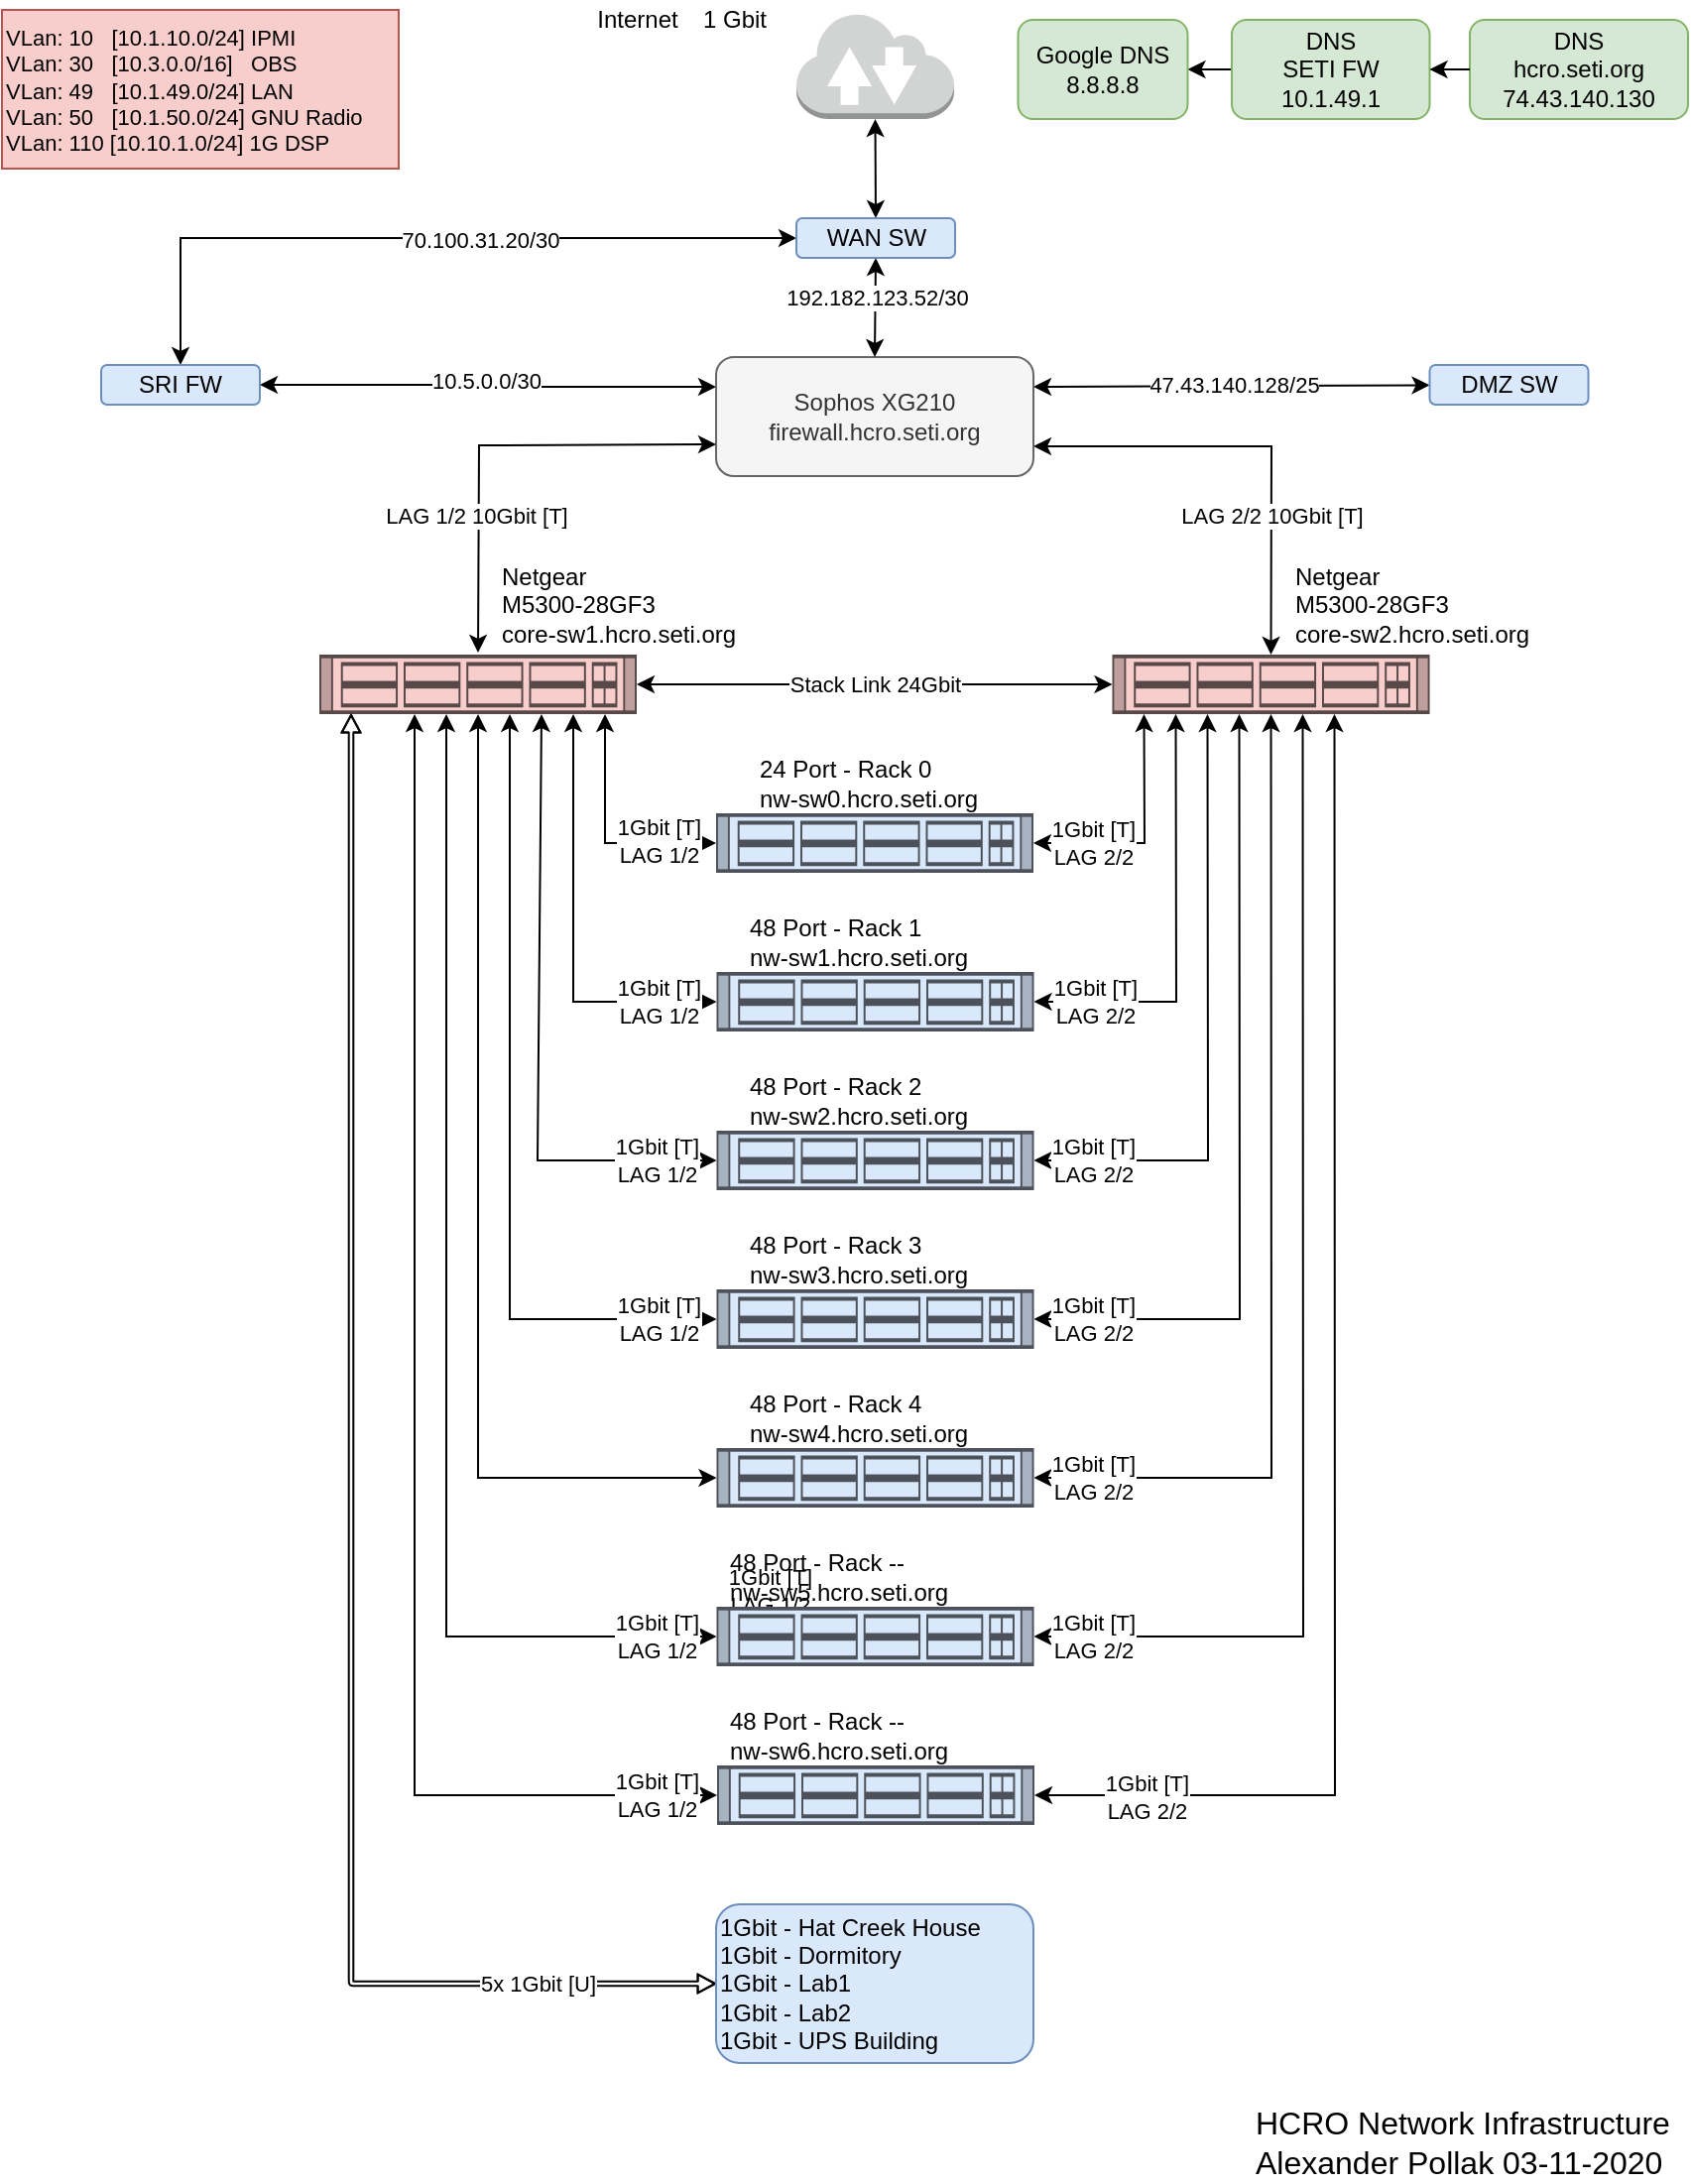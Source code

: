 <mxfile version="13.7.9" type="device"><diagram id="acVlcwg54Op8fTkylgdc" name="Page-1"><mxGraphModel dx="1106" dy="900" grid="1" gridSize="10" guides="1" tooltips="1" connect="1" arrows="1" fold="1" page="1" pageScale="1" pageWidth="850" pageHeight="1100" math="0" shadow="0"><root><mxCell id="0"/><mxCell id="1" parent="0"/><mxCell id="Hm1WOY6nIJTZlzuOTEKv-63" style="edgeStyle=none;rounded=0;orthogonalLoop=1;jettySize=auto;html=1;exitX=0.5;exitY=1;exitDx=0;exitDy=0;exitPerimeter=0;entryX=0.5;entryY=0;entryDx=0;entryDy=0;startArrow=classic;startFill=1;" parent="1" source="-Wp-BzOfsB0NkwMg3vQa-1" target="Hm1WOY6nIJTZlzuOTEKv-62" edge="1"><mxGeometry relative="1" as="geometry"/></mxCell><mxCell id="-Wp-BzOfsB0NkwMg3vQa-1" value="" style="outlineConnect=0;dashed=0;verticalLabelPosition=bottom;verticalAlign=top;align=center;html=1;shape=mxgraph.aws3.internet_2;fillColor=#D2D3D3;gradientColor=none;" parent="1" vertex="1"><mxGeometry x="400.5" y="6" width="79.5" height="54" as="geometry"/></mxCell><mxCell id="QnEzOyH5O82RgATfIk3K-3" style="edgeStyle=orthogonalEdgeStyle;rounded=0;orthogonalLoop=1;jettySize=auto;html=1;exitX=0;exitY=0.25;exitDx=0;exitDy=0;startArrow=classic;startFill=1;" parent="1" source="-Wp-BzOfsB0NkwMg3vQa-2" target="-Wp-BzOfsB0NkwMg3vQa-12" edge="1"><mxGeometry relative="1" as="geometry"/></mxCell><mxCell id="QnEzOyH5O82RgATfIk3K-20" value="10.5.0.0/30" style="edgeLabel;html=1;align=center;verticalAlign=middle;resizable=0;points=[];" parent="QnEzOyH5O82RgATfIk3K-3" vertex="1" connectable="0"><mxGeometry x="0.018" y="-2" relative="1" as="geometry"><mxPoint as="offset"/></mxGeometry></mxCell><mxCell id="Hm1WOY6nIJTZlzuOTEKv-7" style="edgeStyle=none;rounded=0;orthogonalLoop=1;jettySize=auto;html=1;exitX=1;exitY=0.75;exitDx=0;exitDy=0;entryX=0.5;entryY=0;entryDx=0;entryDy=0;startArrow=classic;startFill=1;" parent="1" source="-Wp-BzOfsB0NkwMg3vQa-2" target="Hm1WOY6nIJTZlzuOTEKv-6" edge="1"><mxGeometry relative="1" as="geometry"><Array as="points"><mxPoint x="640" y="225"/></Array></mxGeometry></mxCell><mxCell id="Hm1WOY6nIJTZlzuOTEKv-21" value="LAG 2/2 10Gbit [T]" style="edgeLabel;html=1;align=center;verticalAlign=middle;resizable=0;points=[];" parent="Hm1WOY6nIJTZlzuOTEKv-7" vertex="1" connectable="0"><mxGeometry x="0.067" y="-38" relative="1" as="geometry"><mxPoint x="37.75" y="35.09" as="offset"/></mxGeometry></mxCell><mxCell id="Hm1WOY6nIJTZlzuOTEKv-10" style="edgeStyle=none;rounded=0;orthogonalLoop=1;jettySize=auto;html=1;exitX=1;exitY=0.25;exitDx=0;exitDy=0;startArrow=classic;startFill=1;" parent="1" source="-Wp-BzOfsB0NkwMg3vQa-2" target="Hm1WOY6nIJTZlzuOTEKv-9" edge="1"><mxGeometry relative="1" as="geometry"/></mxCell><mxCell id="Hm1WOY6nIJTZlzuOTEKv-11" value="47.43.140.128/25" style="edgeLabel;html=1;align=center;verticalAlign=middle;resizable=0;points=[];" parent="Hm1WOY6nIJTZlzuOTEKv-10" vertex="1" connectable="0"><mxGeometry x="0.011" y="1" relative="1" as="geometry"><mxPoint as="offset"/></mxGeometry></mxCell><mxCell id="-Wp-BzOfsB0NkwMg3vQa-2" value="Sophos XG210&lt;br&gt;firewall.hcro.seti.org" style="rounded=1;whiteSpace=wrap;html=1;fillColor=#f5f5f5;strokeColor=#666666;fontColor=#333333;" parent="1" vertex="1"><mxGeometry x="360" y="180" width="160" height="60" as="geometry"/></mxCell><mxCell id="-Wp-BzOfsB0NkwMg3vQa-3" value="" style="endArrow=classic;startArrow=classic;html=1;entryX=0.5;entryY=0;entryDx=0;entryDy=0;exitX=0.5;exitY=1;exitDx=0;exitDy=0;" parent="1" source="Hm1WOY6nIJTZlzuOTEKv-62" target="-Wp-BzOfsB0NkwMg3vQa-2" edge="1"><mxGeometry width="50" height="50" relative="1" as="geometry"><mxPoint x="425" y="100" as="sourcePoint"/><mxPoint x="160" y="280" as="targetPoint"/></mxGeometry></mxCell><mxCell id="QnEzOyH5O82RgATfIk3K-26" value="192.182.123.52/30" style="edgeLabel;html=1;align=center;verticalAlign=middle;resizable=0;points=[];" parent="-Wp-BzOfsB0NkwMg3vQa-3" vertex="1" connectable="0"><mxGeometry x="-0.036" y="-1" relative="1" as="geometry"><mxPoint x="0.99" y="-4.16" as="offset"/></mxGeometry></mxCell><mxCell id="Hm1WOY6nIJTZlzuOTEKv-64" style="edgeStyle=none;rounded=0;orthogonalLoop=1;jettySize=auto;html=1;exitX=0.5;exitY=0;exitDx=0;exitDy=0;entryX=0;entryY=0.5;entryDx=0;entryDy=0;startArrow=classic;startFill=1;" parent="1" source="-Wp-BzOfsB0NkwMg3vQa-12" target="Hm1WOY6nIJTZlzuOTEKv-62" edge="1"><mxGeometry relative="1" as="geometry"><Array as="points"><mxPoint x="90" y="120"/></Array></mxGeometry></mxCell><mxCell id="Hm1WOY6nIJTZlzuOTEKv-66" value="70.100.31.20/30" style="edgeLabel;html=1;align=center;verticalAlign=middle;resizable=0;points=[];" parent="Hm1WOY6nIJTZlzuOTEKv-64" vertex="1" connectable="0"><mxGeometry x="0.146" y="-1" relative="1" as="geometry"><mxPoint as="offset"/></mxGeometry></mxCell><mxCell id="-Wp-BzOfsB0NkwMg3vQa-12" value="SRI FW" style="rounded=1;whiteSpace=wrap;html=1;fillColor=#dae8fc;strokeColor=#6c8ebf;" parent="1" vertex="1"><mxGeometry x="50" y="184" width="80" height="20" as="geometry"/></mxCell><mxCell id="W76YgXxEqbnLoTMk_vsw-1" value="Internet" style="text;html=1;align=center;verticalAlign=middle;resizable=0;points=[];autosize=1;" parent="1" vertex="1"><mxGeometry x="290" width="60" height="20" as="geometry"/></mxCell><mxCell id="W76YgXxEqbnLoTMk_vsw-2" value="1 Gbit" style="text;html=1;align=center;verticalAlign=middle;resizable=0;points=[];autosize=1;" parent="1" vertex="1"><mxGeometry x="344.25" width="50" height="20" as="geometry"/></mxCell><mxCell id="QnEzOyH5O82RgATfIk3K-8" style="edgeStyle=orthogonalEdgeStyle;rounded=0;orthogonalLoop=1;jettySize=auto;html=1;exitX=0;exitY=0.75;exitDx=0;exitDy=0;startArrow=classic;startFill=1;entryX=0.5;entryY=0;entryDx=0;entryDy=0;" parent="1" edge="1"><mxGeometry relative="1" as="geometry"><mxPoint x="360" y="224" as="sourcePoint"/><mxPoint x="240" y="329" as="targetPoint"/></mxGeometry></mxCell><mxCell id="Hm1WOY6nIJTZlzuOTEKv-20" value="LAG 1/2 10Gbit [T]" style="edgeLabel;html=1;align=center;verticalAlign=middle;resizable=0;points=[];" parent="QnEzOyH5O82RgATfIk3K-8" vertex="1" connectable="0"><mxGeometry x="0.067" y="35" relative="1" as="geometry"><mxPoint x="-37" y="35" as="offset"/></mxGeometry></mxCell><mxCell id="QnEzOyH5O82RgATfIk3K-43" value="DNS&lt;br&gt;hcro.seti.org&lt;br&gt;74.43.140.130" style="rounded=1;whiteSpace=wrap;html=1;fillColor=#d5e8d4;strokeColor=#82b366;" parent="1" vertex="1"><mxGeometry x="740" y="10" width="110" height="50" as="geometry"/></mxCell><mxCell id="QnEzOyH5O82RgATfIk3K-46" style="edgeStyle=orthogonalEdgeStyle;rounded=0;orthogonalLoop=1;jettySize=auto;html=1;entryX=0;entryY=0.5;entryDx=0;entryDy=0;startArrow=classic;startFill=1;endArrow=none;endFill=0;" parent="1" source="QnEzOyH5O82RgATfIk3K-44" target="QnEzOyH5O82RgATfIk3K-43" edge="1"><mxGeometry relative="1" as="geometry"/></mxCell><mxCell id="QnEzOyH5O82RgATfIk3K-47" style="edgeStyle=orthogonalEdgeStyle;rounded=0;orthogonalLoop=1;jettySize=auto;html=1;entryX=1;entryY=0.5;entryDx=0;entryDy=0;startArrow=none;startFill=0;endArrow=classic;endFill=1;" parent="1" source="QnEzOyH5O82RgATfIk3K-44" target="QnEzOyH5O82RgATfIk3K-45" edge="1"><mxGeometry relative="1" as="geometry"/></mxCell><mxCell id="QnEzOyH5O82RgATfIk3K-44" value="DNS&lt;br&gt;SETI FW&lt;br&gt;10.1.49.1" style="rounded=1;whiteSpace=wrap;html=1;fillColor=#d5e8d4;strokeColor=#82b366;" parent="1" vertex="1"><mxGeometry x="620" y="10" width="99.75" height="50" as="geometry"/></mxCell><mxCell id="QnEzOyH5O82RgATfIk3K-45" value="Google DNS&lt;br&gt;8.8.8.8" style="rounded=1;whiteSpace=wrap;html=1;fillColor=#d5e8d4;strokeColor=#82b366;" parent="1" vertex="1"><mxGeometry x="512.25" y="10" width="85.5" height="50" as="geometry"/></mxCell><mxCell id="Hm1WOY6nIJTZlzuOTEKv-28" style="edgeStyle=none;rounded=0;orthogonalLoop=1;jettySize=auto;html=1;exitX=0.7;exitY=1;exitDx=0;exitDy=0;entryX=0;entryY=0.5;entryDx=0;entryDy=0;startArrow=classic;startFill=1;" parent="1" source="pl-7MKPq9duxqX2L7ix8-8" target="Hm1WOY6nIJTZlzuOTEKv-15" edge="1"><mxGeometry relative="1" as="geometry"><Array as="points"><mxPoint x="270" y="585"/></Array></mxGeometry></mxCell><mxCell id="Hm1WOY6nIJTZlzuOTEKv-39" value="1Gbit [T]&lt;br&gt;LAG 1/2" style="edgeLabel;html=1;align=center;verticalAlign=middle;resizable=0;points=[];" parent="Hm1WOY6nIJTZlzuOTEKv-28" vertex="1" connectable="0"><mxGeometry x="0.418" y="39" relative="1" as="geometry"><mxPoint x="20.99" y="1.33" as="offset"/></mxGeometry></mxCell><mxCell id="Hm1WOY6nIJTZlzuOTEKv-32" style="edgeStyle=none;rounded=0;orthogonalLoop=1;jettySize=auto;html=1;exitX=0.5;exitY=1;exitDx=0;exitDy=0;entryX=0;entryY=0.5;entryDx=0;entryDy=0;startArrow=classic;startFill=1;" parent="1" source="pl-7MKPq9duxqX2L7ix8-8" target="Hm1WOY6nIJTZlzuOTEKv-14" edge="1"><mxGeometry relative="1" as="geometry"><Array as="points"><mxPoint x="240" y="745"/></Array></mxGeometry></mxCell><mxCell id="Hm1WOY6nIJTZlzuOTEKv-43" value="1Gbit [T]&lt;br&gt;LAG 1/2" style="edgeLabel;html=1;align=center;verticalAlign=middle;resizable=0;points=[];" parent="Hm1WOY6nIJTZlzuOTEKv-32" vertex="1" connectable="0"><mxGeometry x="0.523" y="57" relative="1" as="geometry"><mxPoint x="90" y="57" as="offset"/></mxGeometry></mxCell><mxCell id="Hm1WOY6nIJTZlzuOTEKv-35" style="edgeStyle=none;rounded=0;orthogonalLoop=1;jettySize=auto;html=1;exitX=0.4;exitY=1;exitDx=0;exitDy=0;entryX=0;entryY=0.5;entryDx=0;entryDy=0;startArrow=classic;startFill=1;" parent="1" source="pl-7MKPq9duxqX2L7ix8-8" target="Hm1WOY6nIJTZlzuOTEKv-33" edge="1"><mxGeometry relative="1" as="geometry"><Array as="points"><mxPoint x="224" y="825"/></Array></mxGeometry></mxCell><mxCell id="Hm1WOY6nIJTZlzuOTEKv-45" value="1Gbit [T]&lt;br&gt;LAG 1/2" style="edgeLabel;html=1;align=center;verticalAlign=middle;resizable=0;points=[];" parent="Hm1WOY6nIJTZlzuOTEKv-35" vertex="1" connectable="0"><mxGeometry x="0.863" y="1" relative="1" as="geometry"><mxPoint x="11" y="1" as="offset"/></mxGeometry></mxCell><mxCell id="pl-7MKPq9duxqX2L7ix8-8" value="" style="shape=mxgraph.rack.cisco.cisco_nexus_3048_switch;html=1;labelPosition=right;align=left;spacingLeft=15;dashed=0;shadow=0;fillColor=#f8cecc;strokeColor=#b85450;points=[[0.25,0],[0.5,0],[0.75,0],[0,0.25],[0,0.5],[0,0.75],[0.1,1],[0.2,1],[0.3,1],[0.4,1],[0.5,1],[0.6,1],[0.7,1],[0.8,1],[0.9,1],[1,0.25],[1,0.5],[1,0.75]]" parent="1" vertex="1"><mxGeometry x="160" y="330" width="160" height="30" as="geometry"/></mxCell><mxCell id="pl-7MKPq9duxqX2L7ix8-22" value="Netgear&lt;br&gt;M5300-28GF3&lt;br&gt;core-sw1.hcro.seti.org" style="text;html=1;align=left;verticalAlign=middle;resizable=0;points=[];autosize=1;" parent="1" vertex="1"><mxGeometry x="250" y="280" width="130" height="50" as="geometry"/></mxCell><mxCell id="pl-7MKPq9duxqX2L7ix8-30" value="" style="shape=flexArrow;html=1;strokeColor=#000000;startArrow=block;sourcePerimeterSpacing=0;strokeWidth=1;endWidth=6.122;startWidth=6.122;targetPerimeterSpacing=0;startSize=2.571;width=2.286;endSize=2.571;exitX=0.1;exitY=1;exitDx=0;exitDy=0;entryX=0;entryY=0.5;entryDx=0;entryDy=0;" parent="1" source="pl-7MKPq9duxqX2L7ix8-8" target="Hm1WOY6nIJTZlzuOTEKv-61" edge="1"><mxGeometry width="50" height="50" relative="1" as="geometry"><mxPoint x="170" y="1020" as="sourcePoint"/><mxPoint x="259" y="1020" as="targetPoint"/><Array as="points"><mxPoint x="176" y="1000"/></Array></mxGeometry></mxCell><mxCell id="pl-7MKPq9duxqX2L7ix8-31" value="5x 1Gbit [U]" style="edgeLabel;html=1;align=center;verticalAlign=middle;resizable=0;points=[];" parent="pl-7MKPq9duxqX2L7ix8-30" vertex="1" connectable="0"><mxGeometry x="0.264" relative="1" as="geometry"><mxPoint x="94" y="119.17" as="offset"/></mxGeometry></mxCell><mxCell id="pl-7MKPq9duxqX2L7ix8-35" value="&lt;span style=&quot;font-size: 11px&quot;&gt;VLan: 10&amp;nbsp; &amp;nbsp;[10.1.10.0/24] IPMI&lt;/span&gt;&lt;br style=&quot;font-size: 11px&quot;&gt;&lt;div style=&quot;font-size: 11px&quot;&gt;VLan: 30&amp;nbsp; &amp;nbsp;[10.3.0.0/16]&amp;nbsp; &amp;nbsp;OBS&lt;/div&gt;&lt;div style=&quot;font-size: 11px&quot;&gt;VLan: 49&amp;nbsp; &amp;nbsp;[10.1.49.0/24] LAN&lt;/div&gt;&lt;div style=&quot;font-size: 11px&quot;&gt;VLan: 50&amp;nbsp; &amp;nbsp;[10.1.50.0/24] GNU Radio&lt;/div&gt;&lt;div style=&quot;font-size: 11px&quot;&gt;&lt;span&gt;VLan: 110 [10.10.1.0/24] 1G DSP&lt;/span&gt;&lt;/div&gt;" style="text;html=1;align=left;verticalAlign=middle;resizable=0;points=[];autosize=1;fillColor=#f8cecc;strokeColor=#b85450;" parent="1" vertex="1"><mxGeometry y="5" width="200" height="80" as="geometry"/></mxCell><mxCell id="Hm1WOY6nIJTZlzuOTEKv-8" value="Stack Link 24Gbit" style="edgeStyle=none;rounded=0;orthogonalLoop=1;jettySize=auto;html=1;exitX=0;exitY=0.5;exitDx=0;exitDy=0;entryX=1;entryY=0.5;entryDx=0;entryDy=0;startArrow=classic;startFill=1;" parent="1" source="Hm1WOY6nIJTZlzuOTEKv-6" target="pl-7MKPq9duxqX2L7ix8-8" edge="1"><mxGeometry relative="1" as="geometry"/></mxCell><mxCell id="Hm1WOY6nIJTZlzuOTEKv-22" value="1Gbit [T]&lt;br&gt;LAG 2/2" style="edgeStyle=none;rounded=0;orthogonalLoop=1;jettySize=auto;html=1;exitX=0.1;exitY=1;exitDx=0;exitDy=0;entryX=1;entryY=0.5;entryDx=0;entryDy=0;startArrow=classic;startFill=1;" parent="1" source="Hm1WOY6nIJTZlzuOTEKv-6" target="Hm1WOY6nIJTZlzuOTEKv-12" edge="1"><mxGeometry x="0.504" relative="1" as="geometry"><Array as="points"><mxPoint x="576" y="425"/></Array><mxPoint as="offset"/></mxGeometry></mxCell><mxCell id="Hm1WOY6nIJTZlzuOTEKv-26" value="1Gbit [T]&lt;br&gt;LAG 2/2" style="edgeStyle=none;rounded=0;orthogonalLoop=1;jettySize=auto;html=1;exitX=0.3;exitY=1;exitDx=0;exitDy=0;entryX=1;entryY=0.5;entryDx=0;entryDy=0;startArrow=classic;startFill=1;" parent="1" source="Hm1WOY6nIJTZlzuOTEKv-6" target="Hm1WOY6nIJTZlzuOTEKv-15" edge="1"><mxGeometry x="0.81" relative="1" as="geometry"><Array as="points"><mxPoint x="608" y="585"/><mxPoint x="540" y="585"/></Array><mxPoint as="offset"/></mxGeometry></mxCell><mxCell id="Hm1WOY6nIJTZlzuOTEKv-27" style="edgeStyle=none;rounded=0;orthogonalLoop=1;jettySize=auto;html=1;exitX=0.2;exitY=1;exitDx=0;exitDy=0;entryX=1;entryY=0.5;entryDx=0;entryDy=0;startArrow=classic;startFill=1;" parent="1" source="Hm1WOY6nIJTZlzuOTEKv-6" target="Hm1WOY6nIJTZlzuOTEKv-13" edge="1"><mxGeometry relative="1" as="geometry"><Array as="points"><mxPoint x="592" y="505"/></Array></mxGeometry></mxCell><mxCell id="Hm1WOY6nIJTZlzuOTEKv-37" value="1Gbit [T]&lt;br&gt;LAG 2/2" style="edgeLabel;html=1;align=center;verticalAlign=middle;resizable=0;points=[];" parent="Hm1WOY6nIJTZlzuOTEKv-27" vertex="1" connectable="0"><mxGeometry x="0.658" y="-1" relative="1" as="geometry"><mxPoint x="-7" y="1" as="offset"/></mxGeometry></mxCell><mxCell id="Hm1WOY6nIJTZlzuOTEKv-29" style="edgeStyle=none;rounded=0;orthogonalLoop=1;jettySize=auto;html=1;exitX=0.4;exitY=1;exitDx=0;exitDy=0;entryX=1;entryY=0.5;entryDx=0;entryDy=0;startArrow=classic;startFill=1;" parent="1" source="Hm1WOY6nIJTZlzuOTEKv-6" target="Hm1WOY6nIJTZlzuOTEKv-16" edge="1"><mxGeometry relative="1" as="geometry"><Array as="points"><mxPoint x="624" y="665"/></Array></mxGeometry></mxCell><mxCell id="Hm1WOY6nIJTZlzuOTEKv-40" value="1Gbit [T]&lt;br&gt;LAG 2/2" style="edgeLabel;html=1;align=center;verticalAlign=middle;resizable=0;points=[];" parent="Hm1WOY6nIJTZlzuOTEKv-29" vertex="1" connectable="0"><mxGeometry x="0.855" y="1" relative="1" as="geometry"><mxPoint x="0.17" y="-1" as="offset"/></mxGeometry></mxCell><mxCell id="Hm1WOY6nIJTZlzuOTEKv-31" style="edgeStyle=none;rounded=0;orthogonalLoop=1;jettySize=auto;html=1;exitX=0.5;exitY=1;exitDx=0;exitDy=0;entryX=1;entryY=0.5;entryDx=0;entryDy=0;startArrow=classic;startFill=1;" parent="1" source="Hm1WOY6nIJTZlzuOTEKv-6" target="Hm1WOY6nIJTZlzuOTEKv-14" edge="1"><mxGeometry relative="1" as="geometry"><Array as="points"><mxPoint x="640" y="745"/></Array></mxGeometry></mxCell><mxCell id="Hm1WOY6nIJTZlzuOTEKv-42" value="1Gbit [T]&lt;br&gt;LAG 2/2" style="edgeLabel;html=1;align=center;verticalAlign=middle;resizable=0;points=[];" parent="Hm1WOY6nIJTZlzuOTEKv-31" vertex="1" connectable="0"><mxGeometry x="0.856" y="1" relative="1" as="geometry"><mxPoint x="-6.67" y="-1" as="offset"/></mxGeometry></mxCell><mxCell id="Hm1WOY6nIJTZlzuOTEKv-6" value="" style="shape=mxgraph.rack.cisco.cisco_nexus_3048_switch;html=1;labelPosition=right;align=left;spacingLeft=15;dashed=0;shadow=0;fillColor=#f8cecc;strokeColor=#b85450;points=[[0.25,0],[0.5,0],[0.75,0],[0,0.25],[0,0.5],[0,0.75],[0.1,1],[0.2,1],[0.3,1],[0.4,1],[0.5,1],[0.6,1],[0.7,1],[0.8,1],[0.9,1],[1,0.25],[1,0.5],[1,0.75]]" parent="1" vertex="1"><mxGeometry x="559.75" y="330" width="160" height="30" as="geometry"/></mxCell><mxCell id="Hm1WOY6nIJTZlzuOTEKv-9" value="DMZ SW" style="rounded=1;whiteSpace=wrap;html=1;fillColor=#dae8fc;strokeColor=#6c8ebf;" parent="1" vertex="1"><mxGeometry x="719.75" y="184" width="80" height="20" as="geometry"/></mxCell><mxCell id="Hm1WOY6nIJTZlzuOTEKv-23" style="edgeStyle=none;rounded=0;orthogonalLoop=1;jettySize=auto;html=1;exitX=0;exitY=0.5;exitDx=0;exitDy=0;entryX=0.9;entryY=1;entryDx=0;entryDy=0;startArrow=classic;startFill=1;" parent="1" source="Hm1WOY6nIJTZlzuOTEKv-12" target="pl-7MKPq9duxqX2L7ix8-8" edge="1"><mxGeometry relative="1" as="geometry"><Array as="points"><mxPoint x="304" y="425"/></Array></mxGeometry></mxCell><mxCell id="Hm1WOY6nIJTZlzuOTEKv-36" value="1Gbit [T]&lt;br&gt;LAG 1/2" style="edgeLabel;html=1;align=center;verticalAlign=middle;resizable=0;points=[];" parent="Hm1WOY6nIJTZlzuOTEKv-23" vertex="1" connectable="0"><mxGeometry x="-0.515" y="-1" relative="1" as="geometry"><mxPoint as="offset"/></mxGeometry></mxCell><mxCell id="Hm1WOY6nIJTZlzuOTEKv-12" value="" style="shape=mxgraph.rack.cisco.cisco_nexus_3048_switch;html=1;labelPosition=right;align=left;spacingLeft=15;dashed=0;shadow=0;fillColor=#dae8fc;strokeColor=#6c8ebf;points=[[0.25,0],[0.5,0],[0.75,0],[0,0.25],[0,0.5],[0,0.75],[0.25,1],[0.5,1],[0.75,1],[1,0.25],[1,0.5],[1,0.75]]" parent="1" vertex="1"><mxGeometry x="360" y="410" width="160" height="30" as="geometry"/></mxCell><mxCell id="Hm1WOY6nIJTZlzuOTEKv-25" style="edgeStyle=none;rounded=0;orthogonalLoop=1;jettySize=auto;html=1;exitX=0;exitY=0.5;exitDx=0;exitDy=0;entryX=0.8;entryY=1;entryDx=0;entryDy=0;startArrow=classic;startFill=1;" parent="1" source="Hm1WOY6nIJTZlzuOTEKv-13" target="pl-7MKPq9duxqX2L7ix8-8" edge="1"><mxGeometry relative="1" as="geometry"><Array as="points"><mxPoint x="288" y="505"/></Array></mxGeometry></mxCell><mxCell id="Hm1WOY6nIJTZlzuOTEKv-38" value="1Gbit [T]&lt;br&gt;LAG 1/2" style="edgeLabel;html=1;align=center;verticalAlign=middle;resizable=0;points=[];" parent="Hm1WOY6nIJTZlzuOTEKv-25" vertex="1" connectable="0"><mxGeometry x="-0.651" relative="1" as="geometry"><mxPoint x="8.08" as="offset"/></mxGeometry></mxCell><mxCell id="Hm1WOY6nIJTZlzuOTEKv-13" value="" style="shape=mxgraph.rack.cisco.cisco_nexus_3048_switch;html=1;labelPosition=right;align=left;spacingLeft=15;dashed=0;shadow=0;fillColor=#dae8fc;strokeColor=#6c8ebf;points=[[0.25,0],[0.5,0],[0.75,0],[0,0.25],[0,0.5],[0,0.75],[0.25,1],[0.5,1],[0.75,1],[1,0.25],[1,0.5],[1,0.75]]" parent="1" vertex="1"><mxGeometry x="360.25" y="490" width="160" height="30" as="geometry"/></mxCell><mxCell id="Hm1WOY6nIJTZlzuOTEKv-14" value="" style="shape=mxgraph.rack.cisco.cisco_nexus_3048_switch;html=1;labelPosition=right;align=left;spacingLeft=15;dashed=0;shadow=0;fillColor=#dae8fc;strokeColor=#6c8ebf;points=[[0.25,0],[0.5,0],[0.75,0],[0,0.25],[0,0.5],[0,0.75],[0.25,1],[0.5,1],[0.75,1],[1,0.25],[1,0.5],[1,0.75]]" parent="1" vertex="1"><mxGeometry x="360.25" y="730" width="160" height="30" as="geometry"/></mxCell><mxCell id="Hm1WOY6nIJTZlzuOTEKv-15" value="" style="shape=mxgraph.rack.cisco.cisco_nexus_3048_switch;html=1;labelPosition=right;align=left;spacingLeft=15;dashed=0;shadow=0;fillColor=#dae8fc;strokeColor=#6c8ebf;points=[[0.25,0],[0.5,0],[0.75,0],[0,0.25],[0,0.5],[0,0.75],[0.25,1],[0.5,1],[0.75,1],[1,0.25],[1,0.5],[1,0.75]]" parent="1" vertex="1"><mxGeometry x="360.25" y="570" width="160" height="30" as="geometry"/></mxCell><mxCell id="Hm1WOY6nIJTZlzuOTEKv-30" style="edgeStyle=none;rounded=0;orthogonalLoop=1;jettySize=auto;html=1;exitX=0;exitY=0.5;exitDx=0;exitDy=0;entryX=0.6;entryY=1;entryDx=0;entryDy=0;startArrow=classic;startFill=1;" parent="1" source="Hm1WOY6nIJTZlzuOTEKv-16" target="pl-7MKPq9duxqX2L7ix8-8" edge="1"><mxGeometry relative="1" as="geometry"><Array as="points"><mxPoint x="256" y="665"/></Array></mxGeometry></mxCell><mxCell id="Hm1WOY6nIJTZlzuOTEKv-41" value="1Gbit [T]&lt;br&gt;LAG 1/2" style="edgeLabel;html=1;align=center;verticalAlign=middle;resizable=0;points=[];" parent="Hm1WOY6nIJTZlzuOTEKv-30" vertex="1" connectable="0"><mxGeometry x="-0.843" y="1" relative="1" as="geometry"><mxPoint x="2.25" y="-1" as="offset"/></mxGeometry></mxCell><mxCell id="Hm1WOY6nIJTZlzuOTEKv-16" value="" style="shape=mxgraph.rack.cisco.cisco_nexus_3048_switch;html=1;labelPosition=right;align=left;spacingLeft=15;dashed=0;shadow=0;fillColor=#dae8fc;strokeColor=#6c8ebf;points=[[0.25,0],[0.5,0],[0.75,0],[0,0.25],[0,0.5],[0,0.75],[0.25,1],[0.5,1],[0.75,1],[1,0.25],[1,0.5],[1,0.75]]" parent="1" vertex="1"><mxGeometry x="360.25" y="650" width="160" height="30" as="geometry"/></mxCell><mxCell id="Hm1WOY6nIJTZlzuOTEKv-17" value="Netgear&lt;br&gt;M5300-28GF3&lt;br&gt;core-sw2.hcro.seti.org" style="text;html=1;align=left;verticalAlign=middle;resizable=0;points=[];autosize=1;" parent="1" vertex="1"><mxGeometry x="650" y="280" width="130" height="50" as="geometry"/></mxCell><mxCell id="Hm1WOY6nIJTZlzuOTEKv-34" style="edgeStyle=none;rounded=0;orthogonalLoop=1;jettySize=auto;html=1;exitX=1;exitY=0.5;exitDx=0;exitDy=0;entryX=0.6;entryY=1;entryDx=0;entryDy=0;startArrow=classic;startFill=1;" parent="1" source="Hm1WOY6nIJTZlzuOTEKv-33" target="Hm1WOY6nIJTZlzuOTEKv-6" edge="1"><mxGeometry relative="1" as="geometry"><Array as="points"><mxPoint x="656" y="825"/></Array></mxGeometry></mxCell><mxCell id="Hm1WOY6nIJTZlzuOTEKv-44" value="1Gbit [T]&lt;br&gt;LAG 2/2" style="edgeLabel;html=1;align=center;verticalAlign=middle;resizable=0;points=[];" parent="Hm1WOY6nIJTZlzuOTEKv-34" vertex="1" connectable="0"><mxGeometry x="-0.865" relative="1" as="geometry"><mxPoint x="-11.08" as="offset"/></mxGeometry></mxCell><mxCell id="Hm1WOY6nIJTZlzuOTEKv-33" value="" style="shape=mxgraph.rack.cisco.cisco_nexus_3048_switch;html=1;labelPosition=right;align=left;spacingLeft=15;dashed=0;shadow=0;fillColor=#dae8fc;strokeColor=#6c8ebf;points=[[0.25,0],[0.5,0],[0.75,0],[0,0.25],[0,0.5],[0,0.75],[0.25,1],[0.5,1],[0.75,1],[1,0.25],[1,0.5],[1,0.75]]" parent="1" vertex="1"><mxGeometry x="360.25" y="810" width="160" height="30" as="geometry"/></mxCell><mxCell id="Hm1WOY6nIJTZlzuOTEKv-46" value="24 Port - Rack 0&lt;br&gt;nw-sw0.hcro.seti.org" style="text;html=1;align=left;verticalAlign=middle;resizable=0;points=[];autosize=1;" parent="1" vertex="1"><mxGeometry x="380" y="380" width="130" height="30" as="geometry"/></mxCell><mxCell id="Hm1WOY6nIJTZlzuOTEKv-47" value="48 Port - Rack 1&lt;br&gt;nw-sw1.hcro.seti.org" style="text;html=1;align=left;verticalAlign=middle;resizable=0;points=[];autosize=1;" parent="1" vertex="1"><mxGeometry x="375" y="460" width="130" height="30" as="geometry"/></mxCell><mxCell id="Hm1WOY6nIJTZlzuOTEKv-48" value="48 Port - Rack 2&lt;br&gt;nw-sw2.hcro.seti.org" style="text;html=1;align=left;verticalAlign=middle;resizable=0;points=[];autosize=1;" parent="1" vertex="1"><mxGeometry x="375" y="540" width="130" height="30" as="geometry"/></mxCell><mxCell id="Hm1WOY6nIJTZlzuOTEKv-49" value="48 Port - Rack 3&lt;br&gt;nw-sw3.hcro.seti.org" style="text;html=1;align=left;verticalAlign=middle;resizable=0;points=[];autosize=1;" parent="1" vertex="1"><mxGeometry x="375" y="620" width="130" height="30" as="geometry"/></mxCell><mxCell id="Hm1WOY6nIJTZlzuOTEKv-50" value="48 Port - Rack --&lt;br&gt;nw-sw5.hcro.seti.org" style="text;html=1;align=left;verticalAlign=middle;resizable=0;points=[];autosize=1;" parent="1" vertex="1"><mxGeometry x="365" y="780" width="130" height="30" as="geometry"/></mxCell><mxCell id="Hm1WOY6nIJTZlzuOTEKv-51" value="48 Port - Rack 4&lt;br&gt;nw-sw4.hcro.seti.org" style="text;html=1;align=left;verticalAlign=middle;resizable=0;points=[];autosize=1;" parent="1" vertex="1"><mxGeometry x="375" y="700" width="130" height="30" as="geometry"/></mxCell><mxCell id="Hm1WOY6nIJTZlzuOTEKv-56" style="edgeStyle=none;rounded=0;orthogonalLoop=1;jettySize=auto;html=1;exitX=1;exitY=0.5;exitDx=0;exitDy=0;entryX=0.7;entryY=1;entryDx=0;entryDy=0;startArrow=classic;startFill=1;" parent="1" source="Hm1WOY6nIJTZlzuOTEKv-54" target="Hm1WOY6nIJTZlzuOTEKv-6" edge="1"><mxGeometry relative="1" as="geometry"><Array as="points"><mxPoint x="672" y="905"/></Array></mxGeometry></mxCell><mxCell id="Hm1WOY6nIJTZlzuOTEKv-57" value="1Gbit [T]&lt;br&gt;LAG 2/2" style="edgeLabel;html=1;align=center;verticalAlign=middle;resizable=0;points=[];" parent="Hm1WOY6nIJTZlzuOTEKv-56" vertex="1" connectable="0"><mxGeometry x="-0.839" y="-1" relative="1" as="geometry"><mxPoint as="offset"/></mxGeometry></mxCell><mxCell id="Hm1WOY6nIJTZlzuOTEKv-58" style="edgeStyle=none;rounded=0;orthogonalLoop=1;jettySize=auto;html=1;exitX=0;exitY=0.5;exitDx=0;exitDy=0;entryX=0.3;entryY=1;entryDx=0;entryDy=0;startArrow=classic;startFill=1;" parent="1" source="Hm1WOY6nIJTZlzuOTEKv-54" target="pl-7MKPq9duxqX2L7ix8-8" edge="1"><mxGeometry relative="1" as="geometry"><Array as="points"><mxPoint x="208" y="905"/></Array></mxGeometry></mxCell><mxCell id="Hm1WOY6nIJTZlzuOTEKv-59" value="1Gbit [T]&lt;br&gt;LAG 1/2" style="edgeLabel;html=1;align=center;verticalAlign=middle;resizable=0;points=[];" parent="Hm1WOY6nIJTZlzuOTEKv-58" vertex="1" connectable="0"><mxGeometry x="-0.821" y="2" relative="1" as="geometry"><mxPoint x="32" y="-2" as="offset"/></mxGeometry></mxCell><mxCell id="Hm1WOY6nIJTZlzuOTEKv-54" value="" style="shape=mxgraph.rack.cisco.cisco_nexus_3048_switch;html=1;labelPosition=right;align=left;spacingLeft=15;dashed=0;shadow=0;fillColor=#dae8fc;strokeColor=#6c8ebf;points=[[0.25,0],[0.5,0],[0.75,0],[0,0.25],[0,0.5],[0,0.75],[0.25,1],[0.5,1],[0.75,1],[1,0.25],[1,0.5],[1,0.75]]" parent="1" vertex="1"><mxGeometry x="360.5" y="890" width="160" height="30" as="geometry"/></mxCell><mxCell id="Hm1WOY6nIJTZlzuOTEKv-55" value="48 Port - Rack --&lt;br&gt;nw-sw6.hcro.seti.org" style="text;html=1;align=left;verticalAlign=middle;resizable=0;points=[];autosize=1;" parent="1" vertex="1"><mxGeometry x="365.25" y="860" width="130" height="30" as="geometry"/></mxCell><mxCell id="Hm1WOY6nIJTZlzuOTEKv-61" value="1Gbit - Hat Creek House&lt;br&gt;1Gbit - Dormitory&lt;br&gt;1Gbit - Lab1&lt;br&gt;1Gbit - Lab2&lt;br&gt;1Gbit - UPS Building" style="rounded=1;whiteSpace=wrap;html=1;fillColor=#dae8fc;strokeColor=#6c8ebf;align=left;" parent="1" vertex="1"><mxGeometry x="360" y="960" width="160" height="80" as="geometry"/></mxCell><mxCell id="Hm1WOY6nIJTZlzuOTEKv-62" value="WAN SW" style="rounded=1;whiteSpace=wrap;html=1;fillColor=#dae8fc;strokeColor=#6c8ebf;" parent="1" vertex="1"><mxGeometry x="400.5" y="110" width="80" height="20" as="geometry"/></mxCell><mxCell id="JyS3GfPrixJedDHWxzTk-1" value="HCRO Network Infrastructure&lt;br&gt;Alexander Pollak 03-11-2020" style="text;html=1;align=left;verticalAlign=middle;resizable=0;points=[];autosize=1;fontSize=16;" vertex="1" parent="1"><mxGeometry x="630" y="1060" width="220" height="40" as="geometry"/></mxCell></root></mxGraphModel></diagram></mxfile>